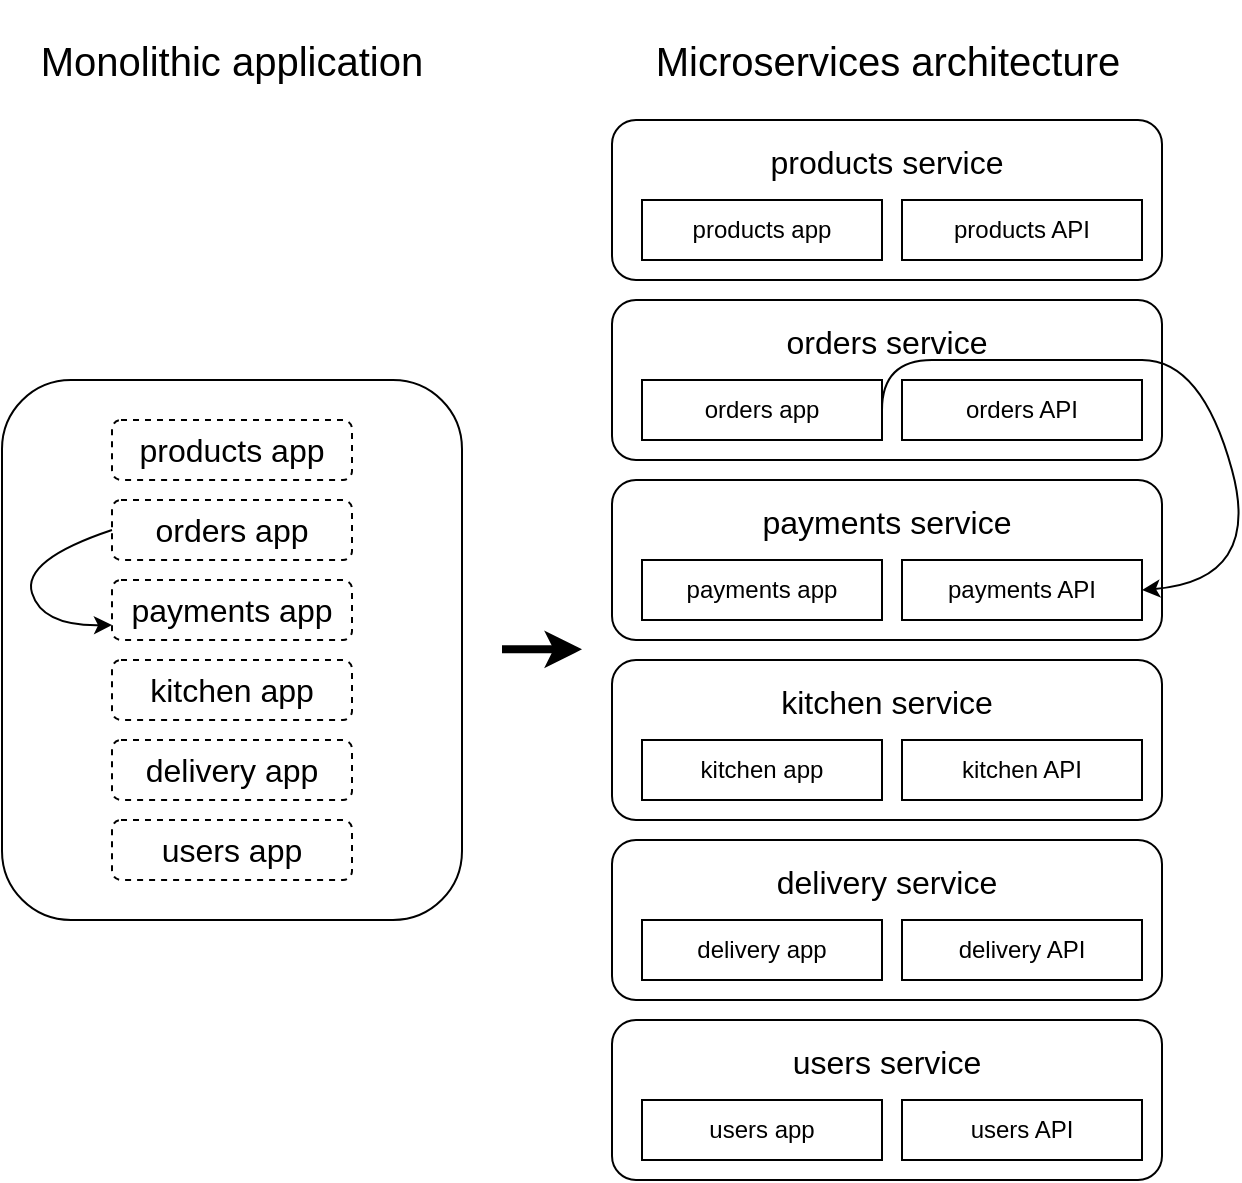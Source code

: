 <mxfile version="13.6.6" type="github">
  <diagram id="Rdvb4_bQXjUJ96xTtGsI" name="Page-1">
    <mxGraphModel dx="1426" dy="794" grid="1" gridSize="10" guides="1" tooltips="1" connect="1" arrows="1" fold="1" page="1" pageScale="1" pageWidth="850" pageHeight="1100" math="0" shadow="0">
      <root>
        <mxCell id="0" />
        <mxCell id="1" parent="0" />
        <mxCell id="LWcydV6rG76hWpB6gx_f-1" value="" style="rounded=1;whiteSpace=wrap;html=1;" vertex="1" parent="1">
          <mxGeometry x="90" y="210" width="230" height="270" as="geometry" />
        </mxCell>
        <mxCell id="LWcydV6rG76hWpB6gx_f-2" value="&lt;font style=&quot;font-size: 16px&quot;&gt;products app&lt;/font&gt;" style="rounded=1;whiteSpace=wrap;html=1;dashed=1;" vertex="1" parent="1">
          <mxGeometry x="145" y="230" width="120" height="30" as="geometry" />
        </mxCell>
        <mxCell id="LWcydV6rG76hWpB6gx_f-3" value="&lt;font style=&quot;font-size: 16px&quot;&gt;orders app&lt;/font&gt;" style="rounded=1;whiteSpace=wrap;html=1;dashed=1;" vertex="1" parent="1">
          <mxGeometry x="145" y="270" width="120" height="30" as="geometry" />
        </mxCell>
        <mxCell id="LWcydV6rG76hWpB6gx_f-4" value="&lt;font style=&quot;font-size: 16px&quot;&gt;kitchen app&lt;/font&gt;" style="rounded=1;whiteSpace=wrap;html=1;dashed=1;" vertex="1" parent="1">
          <mxGeometry x="145" y="350" width="120" height="30" as="geometry" />
        </mxCell>
        <mxCell id="LWcydV6rG76hWpB6gx_f-5" value="&lt;font style=&quot;font-size: 16px&quot;&gt;payments app&lt;/font&gt;" style="rounded=1;whiteSpace=wrap;html=1;dashed=1;" vertex="1" parent="1">
          <mxGeometry x="145" y="310" width="120" height="30" as="geometry" />
        </mxCell>
        <mxCell id="LWcydV6rG76hWpB6gx_f-6" value="&lt;font style=&quot;font-size: 16px&quot;&gt;delivery app&lt;/font&gt;" style="rounded=1;whiteSpace=wrap;html=1;dashed=1;" vertex="1" parent="1">
          <mxGeometry x="145" y="390" width="120" height="30" as="geometry" />
        </mxCell>
        <mxCell id="LWcydV6rG76hWpB6gx_f-7" value="&lt;font style=&quot;font-size: 16px&quot;&gt;users app&lt;/font&gt;" style="rounded=1;whiteSpace=wrap;html=1;dashed=1;" vertex="1" parent="1">
          <mxGeometry x="145" y="430" width="120" height="30" as="geometry" />
        </mxCell>
        <mxCell id="LWcydV6rG76hWpB6gx_f-8" value="&lt;font style=&quot;font-size: 16px&quot;&gt;products service&lt;br&gt;&lt;br&gt;&lt;br&gt;&lt;/font&gt;" style="rounded=1;whiteSpace=wrap;html=1;" vertex="1" parent="1">
          <mxGeometry x="395" y="80" width="275" height="80" as="geometry" />
        </mxCell>
        <mxCell id="LWcydV6rG76hWpB6gx_f-9" value="" style="endArrow=classic;html=1;strokeWidth=4;rounded=1;jumpStyle=none;" edge="1" parent="1">
          <mxGeometry width="50" height="50" relative="1" as="geometry">
            <mxPoint x="340" y="344.66" as="sourcePoint" />
            <mxPoint x="380" y="344.66" as="targetPoint" />
          </mxGeometry>
        </mxCell>
        <mxCell id="LWcydV6rG76hWpB6gx_f-10" value="&lt;font style=&quot;font-size: 20px&quot;&gt;Monolithic application&lt;/font&gt;" style="text;html=1;strokeColor=none;fillColor=none;align=center;verticalAlign=middle;whiteSpace=wrap;rounded=0;" vertex="1" parent="1">
          <mxGeometry x="105" y="20" width="200" height="60" as="geometry" />
        </mxCell>
        <mxCell id="LWcydV6rG76hWpB6gx_f-11" value="&lt;font style=&quot;font-size: 20px&quot;&gt;Microservices architecture&lt;/font&gt;" style="text;html=1;strokeColor=none;fillColor=none;align=center;verticalAlign=middle;whiteSpace=wrap;rounded=0;" vertex="1" parent="1">
          <mxGeometry x="407.5" y="20" width="250" height="60" as="geometry" />
        </mxCell>
        <mxCell id="LWcydV6rG76hWpB6gx_f-12" value="" style="curved=1;endArrow=classic;html=1;exitX=0;exitY=0.5;exitDx=0;exitDy=0;entryX=0;entryY=0.75;entryDx=0;entryDy=0;" edge="1" parent="1" source="LWcydV6rG76hWpB6gx_f-3" target="LWcydV6rG76hWpB6gx_f-5">
          <mxGeometry width="50" height="50" relative="1" as="geometry">
            <mxPoint x="95" y="420" as="sourcePoint" />
            <mxPoint x="145" y="370" as="targetPoint" />
            <Array as="points">
              <mxPoint x="100" y="300" />
              <mxPoint x="110" y="333" />
            </Array>
          </mxGeometry>
        </mxCell>
        <mxCell id="LWcydV6rG76hWpB6gx_f-13" value="products app" style="text;html=1;fillColor=none;align=center;verticalAlign=middle;whiteSpace=wrap;rounded=0;strokeColor=#000000;" vertex="1" parent="1">
          <mxGeometry x="410" y="120" width="120" height="30" as="geometry" />
        </mxCell>
        <mxCell id="LWcydV6rG76hWpB6gx_f-14" value="products API" style="text;html=1;fillColor=none;align=center;verticalAlign=middle;whiteSpace=wrap;rounded=0;strokeColor=#000000;" vertex="1" parent="1">
          <mxGeometry x="540" y="120" width="120" height="30" as="geometry" />
        </mxCell>
        <mxCell id="LWcydV6rG76hWpB6gx_f-15" value="&lt;font style=&quot;font-size: 16px&quot;&gt;orders service&lt;br&gt;&lt;br&gt;&lt;br&gt;&lt;/font&gt;" style="rounded=1;whiteSpace=wrap;html=1;" vertex="1" parent="1">
          <mxGeometry x="395" y="170" width="275" height="80" as="geometry" />
        </mxCell>
        <mxCell id="LWcydV6rG76hWpB6gx_f-16" value="orders app" style="text;html=1;fillColor=none;align=center;verticalAlign=middle;whiteSpace=wrap;rounded=0;strokeColor=#000000;" vertex="1" parent="1">
          <mxGeometry x="410" y="210" width="120" height="30" as="geometry" />
        </mxCell>
        <mxCell id="LWcydV6rG76hWpB6gx_f-17" value="orders API" style="text;html=1;fillColor=none;align=center;verticalAlign=middle;whiteSpace=wrap;rounded=0;strokeColor=#000000;" vertex="1" parent="1">
          <mxGeometry x="540" y="210" width="120" height="30" as="geometry" />
        </mxCell>
        <mxCell id="LWcydV6rG76hWpB6gx_f-18" value="&lt;font style=&quot;font-size: 16px&quot;&gt;payments service&lt;br&gt;&lt;br&gt;&lt;br&gt;&lt;/font&gt;" style="rounded=1;whiteSpace=wrap;html=1;" vertex="1" parent="1">
          <mxGeometry x="395" y="260" width="275" height="80" as="geometry" />
        </mxCell>
        <mxCell id="LWcydV6rG76hWpB6gx_f-19" value="payments app" style="text;html=1;fillColor=none;align=center;verticalAlign=middle;whiteSpace=wrap;rounded=0;strokeColor=#000000;" vertex="1" parent="1">
          <mxGeometry x="410" y="300" width="120" height="30" as="geometry" />
        </mxCell>
        <mxCell id="LWcydV6rG76hWpB6gx_f-20" value="payments API" style="text;html=1;fillColor=none;align=center;verticalAlign=middle;whiteSpace=wrap;rounded=0;strokeColor=#000000;" vertex="1" parent="1">
          <mxGeometry x="540" y="300" width="120" height="30" as="geometry" />
        </mxCell>
        <mxCell id="LWcydV6rG76hWpB6gx_f-21" value="&lt;font style=&quot;font-size: 16px&quot;&gt;kitchen service&lt;br&gt;&lt;br&gt;&lt;br&gt;&lt;/font&gt;" style="rounded=1;whiteSpace=wrap;html=1;" vertex="1" parent="1">
          <mxGeometry x="395" y="350" width="275" height="80" as="geometry" />
        </mxCell>
        <mxCell id="LWcydV6rG76hWpB6gx_f-22" value="kitchen app" style="text;html=1;fillColor=none;align=center;verticalAlign=middle;whiteSpace=wrap;rounded=0;strokeColor=#000000;" vertex="1" parent="1">
          <mxGeometry x="410" y="390" width="120" height="30" as="geometry" />
        </mxCell>
        <mxCell id="LWcydV6rG76hWpB6gx_f-23" value="kitchen API" style="text;html=1;fillColor=none;align=center;verticalAlign=middle;whiteSpace=wrap;rounded=0;strokeColor=#000000;" vertex="1" parent="1">
          <mxGeometry x="540" y="390" width="120" height="30" as="geometry" />
        </mxCell>
        <mxCell id="LWcydV6rG76hWpB6gx_f-24" value="&lt;font style=&quot;font-size: 16px&quot;&gt;delivery service&lt;br&gt;&lt;br&gt;&lt;br&gt;&lt;/font&gt;" style="rounded=1;whiteSpace=wrap;html=1;" vertex="1" parent="1">
          <mxGeometry x="395" y="440" width="275" height="80" as="geometry" />
        </mxCell>
        <mxCell id="LWcydV6rG76hWpB6gx_f-25" value="delivery app" style="text;html=1;fillColor=none;align=center;verticalAlign=middle;whiteSpace=wrap;rounded=0;strokeColor=#000000;" vertex="1" parent="1">
          <mxGeometry x="410" y="480" width="120" height="30" as="geometry" />
        </mxCell>
        <mxCell id="LWcydV6rG76hWpB6gx_f-26" value="delivery API" style="text;html=1;fillColor=none;align=center;verticalAlign=middle;whiteSpace=wrap;rounded=0;strokeColor=#000000;" vertex="1" parent="1">
          <mxGeometry x="540" y="480" width="120" height="30" as="geometry" />
        </mxCell>
        <mxCell id="LWcydV6rG76hWpB6gx_f-27" value="&lt;font style=&quot;font-size: 16px&quot;&gt;users service&lt;br&gt;&lt;br&gt;&lt;br&gt;&lt;/font&gt;" style="rounded=1;whiteSpace=wrap;html=1;" vertex="1" parent="1">
          <mxGeometry x="395" y="530" width="275" height="80" as="geometry" />
        </mxCell>
        <mxCell id="LWcydV6rG76hWpB6gx_f-28" value="users app" style="text;html=1;fillColor=none;align=center;verticalAlign=middle;whiteSpace=wrap;rounded=0;strokeColor=#000000;" vertex="1" parent="1">
          <mxGeometry x="410" y="570" width="120" height="30" as="geometry" />
        </mxCell>
        <mxCell id="LWcydV6rG76hWpB6gx_f-29" value="users API" style="text;html=1;fillColor=none;align=center;verticalAlign=middle;whiteSpace=wrap;rounded=0;strokeColor=#000000;" vertex="1" parent="1">
          <mxGeometry x="540" y="570" width="120" height="30" as="geometry" />
        </mxCell>
        <mxCell id="LWcydV6rG76hWpB6gx_f-30" value="" style="curved=1;endArrow=classic;html=1;exitX=1;exitY=0.5;exitDx=0;exitDy=0;entryX=1;entryY=0.5;entryDx=0;entryDy=0;" edge="1" parent="1" source="LWcydV6rG76hWpB6gx_f-16" target="LWcydV6rG76hWpB6gx_f-20">
          <mxGeometry width="50" height="50" relative="1" as="geometry">
            <mxPoint x="530" y="250" as="sourcePoint" />
            <mxPoint x="700" y="300" as="targetPoint" />
            <Array as="points">
              <mxPoint x="530" y="200" />
              <mxPoint x="580" y="200" />
              <mxPoint x="630" y="200" />
              <mxPoint x="690" y="200" />
              <mxPoint x="720" y="310" />
            </Array>
          </mxGeometry>
        </mxCell>
      </root>
    </mxGraphModel>
  </diagram>
</mxfile>
